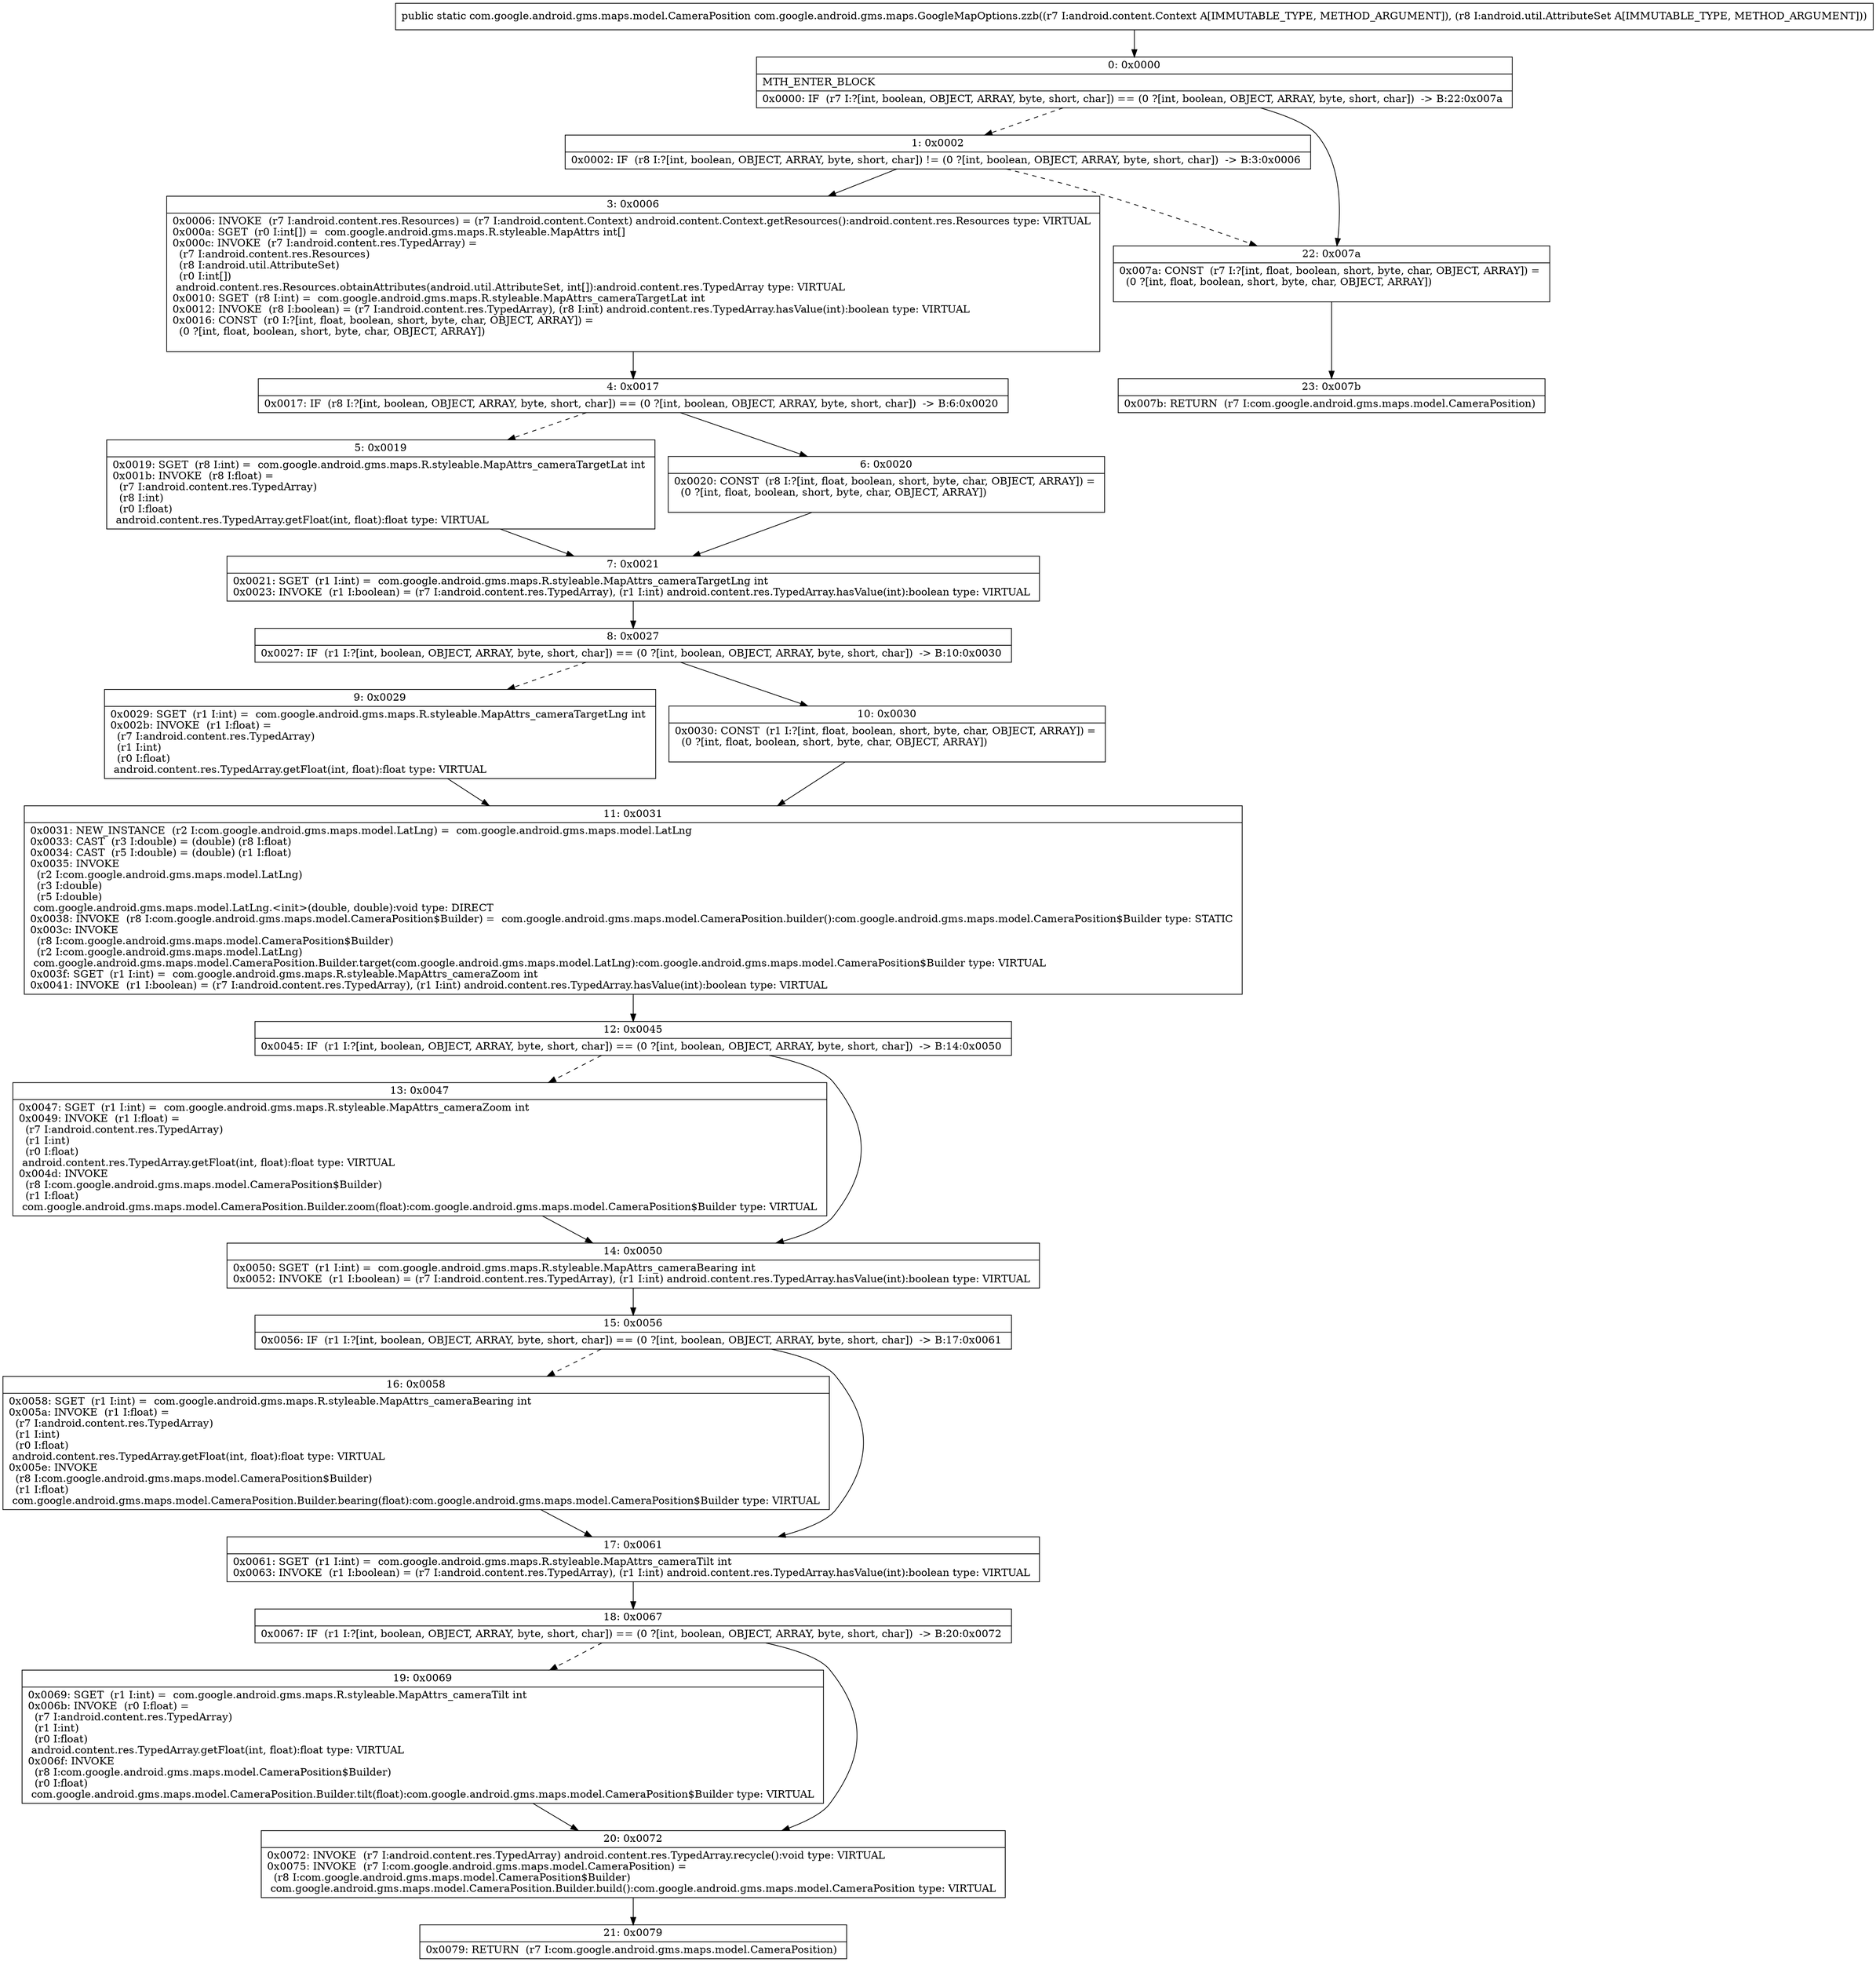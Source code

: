 digraph "CFG forcom.google.android.gms.maps.GoogleMapOptions.zzb(Landroid\/content\/Context;Landroid\/util\/AttributeSet;)Lcom\/google\/android\/gms\/maps\/model\/CameraPosition;" {
Node_0 [shape=record,label="{0\:\ 0x0000|MTH_ENTER_BLOCK\l|0x0000: IF  (r7 I:?[int, boolean, OBJECT, ARRAY, byte, short, char]) == (0 ?[int, boolean, OBJECT, ARRAY, byte, short, char])  \-\> B:22:0x007a \l}"];
Node_1 [shape=record,label="{1\:\ 0x0002|0x0002: IF  (r8 I:?[int, boolean, OBJECT, ARRAY, byte, short, char]) != (0 ?[int, boolean, OBJECT, ARRAY, byte, short, char])  \-\> B:3:0x0006 \l}"];
Node_3 [shape=record,label="{3\:\ 0x0006|0x0006: INVOKE  (r7 I:android.content.res.Resources) = (r7 I:android.content.Context) android.content.Context.getResources():android.content.res.Resources type: VIRTUAL \l0x000a: SGET  (r0 I:int[]) =  com.google.android.gms.maps.R.styleable.MapAttrs int[] \l0x000c: INVOKE  (r7 I:android.content.res.TypedArray) = \l  (r7 I:android.content.res.Resources)\l  (r8 I:android.util.AttributeSet)\l  (r0 I:int[])\l android.content.res.Resources.obtainAttributes(android.util.AttributeSet, int[]):android.content.res.TypedArray type: VIRTUAL \l0x0010: SGET  (r8 I:int) =  com.google.android.gms.maps.R.styleable.MapAttrs_cameraTargetLat int \l0x0012: INVOKE  (r8 I:boolean) = (r7 I:android.content.res.TypedArray), (r8 I:int) android.content.res.TypedArray.hasValue(int):boolean type: VIRTUAL \l0x0016: CONST  (r0 I:?[int, float, boolean, short, byte, char, OBJECT, ARRAY]) = \l  (0 ?[int, float, boolean, short, byte, char, OBJECT, ARRAY])\l \l}"];
Node_4 [shape=record,label="{4\:\ 0x0017|0x0017: IF  (r8 I:?[int, boolean, OBJECT, ARRAY, byte, short, char]) == (0 ?[int, boolean, OBJECT, ARRAY, byte, short, char])  \-\> B:6:0x0020 \l}"];
Node_5 [shape=record,label="{5\:\ 0x0019|0x0019: SGET  (r8 I:int) =  com.google.android.gms.maps.R.styleable.MapAttrs_cameraTargetLat int \l0x001b: INVOKE  (r8 I:float) = \l  (r7 I:android.content.res.TypedArray)\l  (r8 I:int)\l  (r0 I:float)\l android.content.res.TypedArray.getFloat(int, float):float type: VIRTUAL \l}"];
Node_6 [shape=record,label="{6\:\ 0x0020|0x0020: CONST  (r8 I:?[int, float, boolean, short, byte, char, OBJECT, ARRAY]) = \l  (0 ?[int, float, boolean, short, byte, char, OBJECT, ARRAY])\l \l}"];
Node_7 [shape=record,label="{7\:\ 0x0021|0x0021: SGET  (r1 I:int) =  com.google.android.gms.maps.R.styleable.MapAttrs_cameraTargetLng int \l0x0023: INVOKE  (r1 I:boolean) = (r7 I:android.content.res.TypedArray), (r1 I:int) android.content.res.TypedArray.hasValue(int):boolean type: VIRTUAL \l}"];
Node_8 [shape=record,label="{8\:\ 0x0027|0x0027: IF  (r1 I:?[int, boolean, OBJECT, ARRAY, byte, short, char]) == (0 ?[int, boolean, OBJECT, ARRAY, byte, short, char])  \-\> B:10:0x0030 \l}"];
Node_9 [shape=record,label="{9\:\ 0x0029|0x0029: SGET  (r1 I:int) =  com.google.android.gms.maps.R.styleable.MapAttrs_cameraTargetLng int \l0x002b: INVOKE  (r1 I:float) = \l  (r7 I:android.content.res.TypedArray)\l  (r1 I:int)\l  (r0 I:float)\l android.content.res.TypedArray.getFloat(int, float):float type: VIRTUAL \l}"];
Node_10 [shape=record,label="{10\:\ 0x0030|0x0030: CONST  (r1 I:?[int, float, boolean, short, byte, char, OBJECT, ARRAY]) = \l  (0 ?[int, float, boolean, short, byte, char, OBJECT, ARRAY])\l \l}"];
Node_11 [shape=record,label="{11\:\ 0x0031|0x0031: NEW_INSTANCE  (r2 I:com.google.android.gms.maps.model.LatLng) =  com.google.android.gms.maps.model.LatLng \l0x0033: CAST  (r3 I:double) = (double) (r8 I:float) \l0x0034: CAST  (r5 I:double) = (double) (r1 I:float) \l0x0035: INVOKE  \l  (r2 I:com.google.android.gms.maps.model.LatLng)\l  (r3 I:double)\l  (r5 I:double)\l com.google.android.gms.maps.model.LatLng.\<init\>(double, double):void type: DIRECT \l0x0038: INVOKE  (r8 I:com.google.android.gms.maps.model.CameraPosition$Builder) =  com.google.android.gms.maps.model.CameraPosition.builder():com.google.android.gms.maps.model.CameraPosition$Builder type: STATIC \l0x003c: INVOKE  \l  (r8 I:com.google.android.gms.maps.model.CameraPosition$Builder)\l  (r2 I:com.google.android.gms.maps.model.LatLng)\l com.google.android.gms.maps.model.CameraPosition.Builder.target(com.google.android.gms.maps.model.LatLng):com.google.android.gms.maps.model.CameraPosition$Builder type: VIRTUAL \l0x003f: SGET  (r1 I:int) =  com.google.android.gms.maps.R.styleable.MapAttrs_cameraZoom int \l0x0041: INVOKE  (r1 I:boolean) = (r7 I:android.content.res.TypedArray), (r1 I:int) android.content.res.TypedArray.hasValue(int):boolean type: VIRTUAL \l}"];
Node_12 [shape=record,label="{12\:\ 0x0045|0x0045: IF  (r1 I:?[int, boolean, OBJECT, ARRAY, byte, short, char]) == (0 ?[int, boolean, OBJECT, ARRAY, byte, short, char])  \-\> B:14:0x0050 \l}"];
Node_13 [shape=record,label="{13\:\ 0x0047|0x0047: SGET  (r1 I:int) =  com.google.android.gms.maps.R.styleable.MapAttrs_cameraZoom int \l0x0049: INVOKE  (r1 I:float) = \l  (r7 I:android.content.res.TypedArray)\l  (r1 I:int)\l  (r0 I:float)\l android.content.res.TypedArray.getFloat(int, float):float type: VIRTUAL \l0x004d: INVOKE  \l  (r8 I:com.google.android.gms.maps.model.CameraPosition$Builder)\l  (r1 I:float)\l com.google.android.gms.maps.model.CameraPosition.Builder.zoom(float):com.google.android.gms.maps.model.CameraPosition$Builder type: VIRTUAL \l}"];
Node_14 [shape=record,label="{14\:\ 0x0050|0x0050: SGET  (r1 I:int) =  com.google.android.gms.maps.R.styleable.MapAttrs_cameraBearing int \l0x0052: INVOKE  (r1 I:boolean) = (r7 I:android.content.res.TypedArray), (r1 I:int) android.content.res.TypedArray.hasValue(int):boolean type: VIRTUAL \l}"];
Node_15 [shape=record,label="{15\:\ 0x0056|0x0056: IF  (r1 I:?[int, boolean, OBJECT, ARRAY, byte, short, char]) == (0 ?[int, boolean, OBJECT, ARRAY, byte, short, char])  \-\> B:17:0x0061 \l}"];
Node_16 [shape=record,label="{16\:\ 0x0058|0x0058: SGET  (r1 I:int) =  com.google.android.gms.maps.R.styleable.MapAttrs_cameraBearing int \l0x005a: INVOKE  (r1 I:float) = \l  (r7 I:android.content.res.TypedArray)\l  (r1 I:int)\l  (r0 I:float)\l android.content.res.TypedArray.getFloat(int, float):float type: VIRTUAL \l0x005e: INVOKE  \l  (r8 I:com.google.android.gms.maps.model.CameraPosition$Builder)\l  (r1 I:float)\l com.google.android.gms.maps.model.CameraPosition.Builder.bearing(float):com.google.android.gms.maps.model.CameraPosition$Builder type: VIRTUAL \l}"];
Node_17 [shape=record,label="{17\:\ 0x0061|0x0061: SGET  (r1 I:int) =  com.google.android.gms.maps.R.styleable.MapAttrs_cameraTilt int \l0x0063: INVOKE  (r1 I:boolean) = (r7 I:android.content.res.TypedArray), (r1 I:int) android.content.res.TypedArray.hasValue(int):boolean type: VIRTUAL \l}"];
Node_18 [shape=record,label="{18\:\ 0x0067|0x0067: IF  (r1 I:?[int, boolean, OBJECT, ARRAY, byte, short, char]) == (0 ?[int, boolean, OBJECT, ARRAY, byte, short, char])  \-\> B:20:0x0072 \l}"];
Node_19 [shape=record,label="{19\:\ 0x0069|0x0069: SGET  (r1 I:int) =  com.google.android.gms.maps.R.styleable.MapAttrs_cameraTilt int \l0x006b: INVOKE  (r0 I:float) = \l  (r7 I:android.content.res.TypedArray)\l  (r1 I:int)\l  (r0 I:float)\l android.content.res.TypedArray.getFloat(int, float):float type: VIRTUAL \l0x006f: INVOKE  \l  (r8 I:com.google.android.gms.maps.model.CameraPosition$Builder)\l  (r0 I:float)\l com.google.android.gms.maps.model.CameraPosition.Builder.tilt(float):com.google.android.gms.maps.model.CameraPosition$Builder type: VIRTUAL \l}"];
Node_20 [shape=record,label="{20\:\ 0x0072|0x0072: INVOKE  (r7 I:android.content.res.TypedArray) android.content.res.TypedArray.recycle():void type: VIRTUAL \l0x0075: INVOKE  (r7 I:com.google.android.gms.maps.model.CameraPosition) = \l  (r8 I:com.google.android.gms.maps.model.CameraPosition$Builder)\l com.google.android.gms.maps.model.CameraPosition.Builder.build():com.google.android.gms.maps.model.CameraPosition type: VIRTUAL \l}"];
Node_21 [shape=record,label="{21\:\ 0x0079|0x0079: RETURN  (r7 I:com.google.android.gms.maps.model.CameraPosition) \l}"];
Node_22 [shape=record,label="{22\:\ 0x007a|0x007a: CONST  (r7 I:?[int, float, boolean, short, byte, char, OBJECT, ARRAY]) = \l  (0 ?[int, float, boolean, short, byte, char, OBJECT, ARRAY])\l \l}"];
Node_23 [shape=record,label="{23\:\ 0x007b|0x007b: RETURN  (r7 I:com.google.android.gms.maps.model.CameraPosition) \l}"];
MethodNode[shape=record,label="{public static com.google.android.gms.maps.model.CameraPosition com.google.android.gms.maps.GoogleMapOptions.zzb((r7 I:android.content.Context A[IMMUTABLE_TYPE, METHOD_ARGUMENT]), (r8 I:android.util.AttributeSet A[IMMUTABLE_TYPE, METHOD_ARGUMENT])) }"];
MethodNode -> Node_0;
Node_0 -> Node_1[style=dashed];
Node_0 -> Node_22;
Node_1 -> Node_3;
Node_1 -> Node_22[style=dashed];
Node_3 -> Node_4;
Node_4 -> Node_5[style=dashed];
Node_4 -> Node_6;
Node_5 -> Node_7;
Node_6 -> Node_7;
Node_7 -> Node_8;
Node_8 -> Node_9[style=dashed];
Node_8 -> Node_10;
Node_9 -> Node_11;
Node_10 -> Node_11;
Node_11 -> Node_12;
Node_12 -> Node_13[style=dashed];
Node_12 -> Node_14;
Node_13 -> Node_14;
Node_14 -> Node_15;
Node_15 -> Node_16[style=dashed];
Node_15 -> Node_17;
Node_16 -> Node_17;
Node_17 -> Node_18;
Node_18 -> Node_19[style=dashed];
Node_18 -> Node_20;
Node_19 -> Node_20;
Node_20 -> Node_21;
Node_22 -> Node_23;
}


